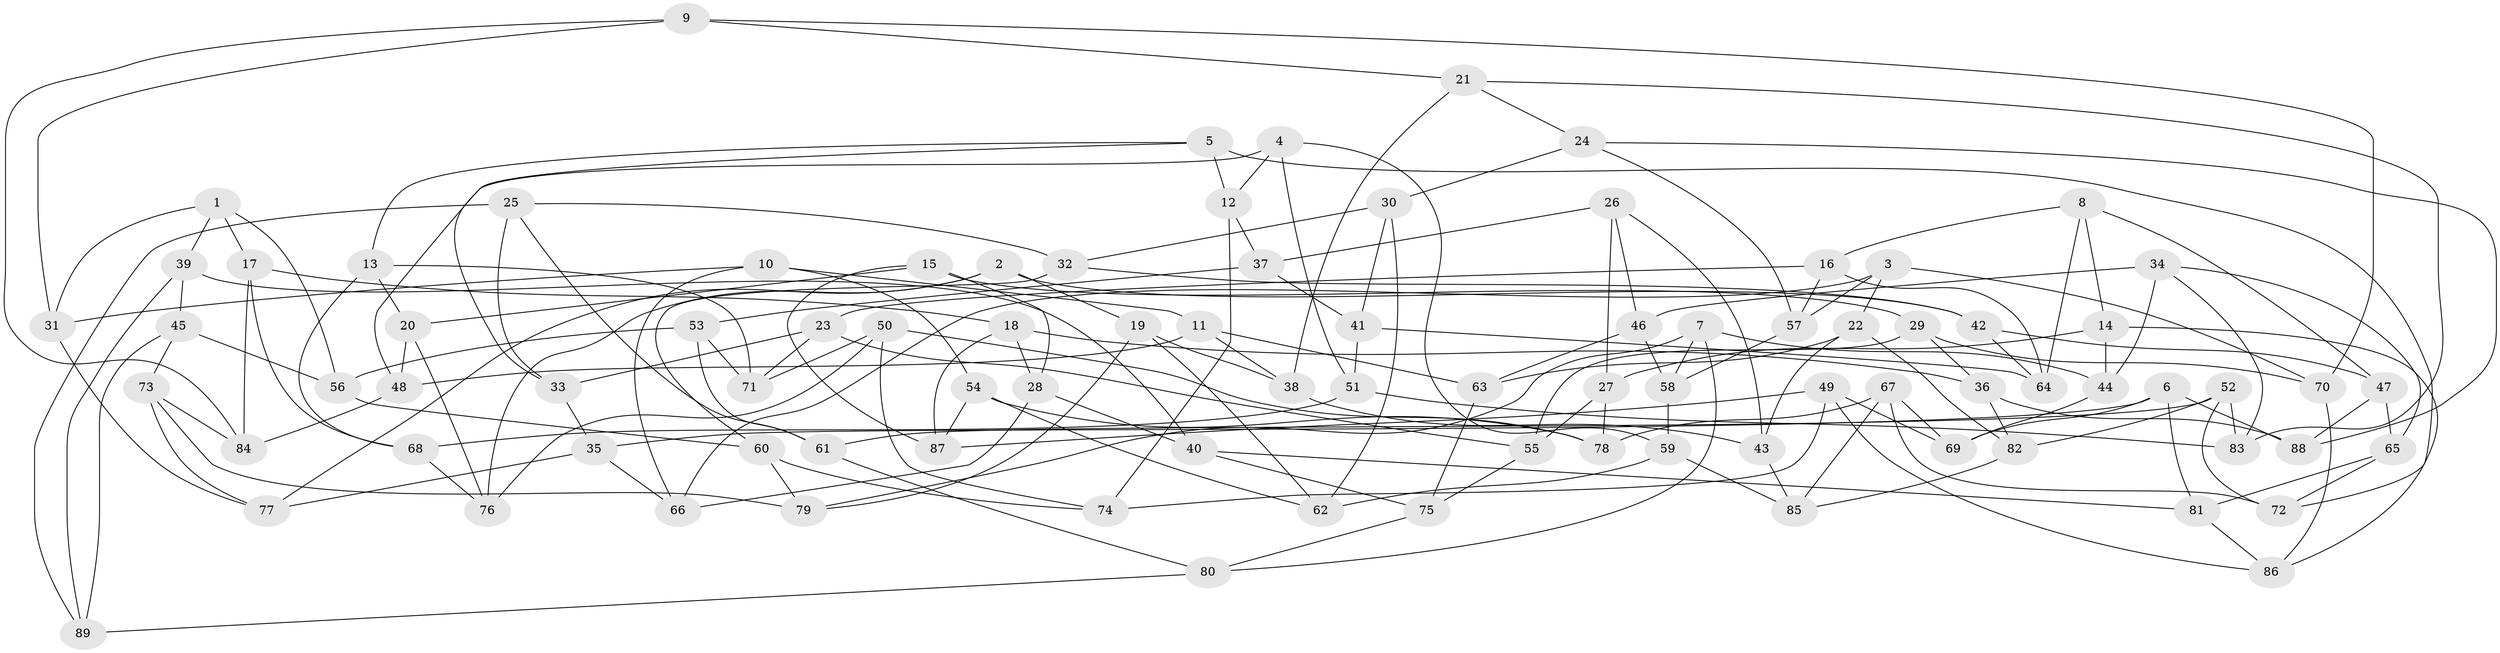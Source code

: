 // coarse degree distribution, {3: 0.07547169811320754, 4: 0.6792452830188679, 5: 0.11320754716981132, 8: 0.03773584905660377, 6: 0.018867924528301886, 10: 0.03773584905660377, 9: 0.018867924528301886, 13: 0.018867924528301886}
// Generated by graph-tools (version 1.1) at 2025/01/03/04/25 22:01:41]
// undirected, 89 vertices, 178 edges
graph export_dot {
graph [start="1"]
  node [color=gray90,style=filled];
  1;
  2;
  3;
  4;
  5;
  6;
  7;
  8;
  9;
  10;
  11;
  12;
  13;
  14;
  15;
  16;
  17;
  18;
  19;
  20;
  21;
  22;
  23;
  24;
  25;
  26;
  27;
  28;
  29;
  30;
  31;
  32;
  33;
  34;
  35;
  36;
  37;
  38;
  39;
  40;
  41;
  42;
  43;
  44;
  45;
  46;
  47;
  48;
  49;
  50;
  51;
  52;
  53;
  54;
  55;
  56;
  57;
  58;
  59;
  60;
  61;
  62;
  63;
  64;
  65;
  66;
  67;
  68;
  69;
  70;
  71;
  72;
  73;
  74;
  75;
  76;
  77;
  78;
  79;
  80;
  81;
  82;
  83;
  84;
  85;
  86;
  87;
  88;
  89;
  1 -- 17;
  1 -- 31;
  1 -- 56;
  1 -- 39;
  2 -- 42;
  2 -- 76;
  2 -- 77;
  2 -- 19;
  3 -- 66;
  3 -- 22;
  3 -- 70;
  3 -- 57;
  4 -- 48;
  4 -- 51;
  4 -- 59;
  4 -- 12;
  5 -- 33;
  5 -- 12;
  5 -- 13;
  5 -- 72;
  6 -- 69;
  6 -- 35;
  6 -- 88;
  6 -- 81;
  7 -- 79;
  7 -- 80;
  7 -- 44;
  7 -- 58;
  8 -- 14;
  8 -- 64;
  8 -- 16;
  8 -- 47;
  9 -- 21;
  9 -- 70;
  9 -- 84;
  9 -- 31;
  10 -- 11;
  10 -- 31;
  10 -- 54;
  10 -- 66;
  11 -- 38;
  11 -- 48;
  11 -- 63;
  12 -- 74;
  12 -- 37;
  13 -- 20;
  13 -- 68;
  13 -- 71;
  14 -- 86;
  14 -- 44;
  14 -- 27;
  15 -- 29;
  15 -- 20;
  15 -- 87;
  15 -- 28;
  16 -- 64;
  16 -- 23;
  16 -- 57;
  17 -- 18;
  17 -- 84;
  17 -- 68;
  18 -- 36;
  18 -- 28;
  18 -- 87;
  19 -- 38;
  19 -- 79;
  19 -- 62;
  20 -- 48;
  20 -- 76;
  21 -- 24;
  21 -- 38;
  21 -- 83;
  22 -- 43;
  22 -- 82;
  22 -- 63;
  23 -- 55;
  23 -- 71;
  23 -- 33;
  24 -- 88;
  24 -- 30;
  24 -- 57;
  25 -- 32;
  25 -- 33;
  25 -- 89;
  25 -- 61;
  26 -- 37;
  26 -- 46;
  26 -- 43;
  26 -- 27;
  27 -- 78;
  27 -- 55;
  28 -- 66;
  28 -- 40;
  29 -- 70;
  29 -- 36;
  29 -- 55;
  30 -- 32;
  30 -- 62;
  30 -- 41;
  31 -- 77;
  32 -- 42;
  32 -- 60;
  33 -- 35;
  34 -- 83;
  34 -- 65;
  34 -- 46;
  34 -- 44;
  35 -- 66;
  35 -- 77;
  36 -- 82;
  36 -- 88;
  37 -- 41;
  37 -- 53;
  38 -- 43;
  39 -- 40;
  39 -- 89;
  39 -- 45;
  40 -- 75;
  40 -- 81;
  41 -- 51;
  41 -- 64;
  42 -- 47;
  42 -- 64;
  43 -- 85;
  44 -- 69;
  45 -- 89;
  45 -- 73;
  45 -- 56;
  46 -- 58;
  46 -- 63;
  47 -- 88;
  47 -- 65;
  48 -- 84;
  49 -- 86;
  49 -- 74;
  49 -- 69;
  49 -- 87;
  50 -- 78;
  50 -- 71;
  50 -- 74;
  50 -- 76;
  51 -- 83;
  51 -- 68;
  52 -- 61;
  52 -- 72;
  52 -- 82;
  52 -- 83;
  53 -- 56;
  53 -- 61;
  53 -- 71;
  54 -- 62;
  54 -- 87;
  54 -- 78;
  55 -- 75;
  56 -- 60;
  57 -- 58;
  58 -- 59;
  59 -- 62;
  59 -- 85;
  60 -- 74;
  60 -- 79;
  61 -- 80;
  63 -- 75;
  65 -- 72;
  65 -- 81;
  67 -- 72;
  67 -- 85;
  67 -- 78;
  67 -- 69;
  68 -- 76;
  70 -- 86;
  73 -- 77;
  73 -- 79;
  73 -- 84;
  75 -- 80;
  80 -- 89;
  81 -- 86;
  82 -- 85;
}
